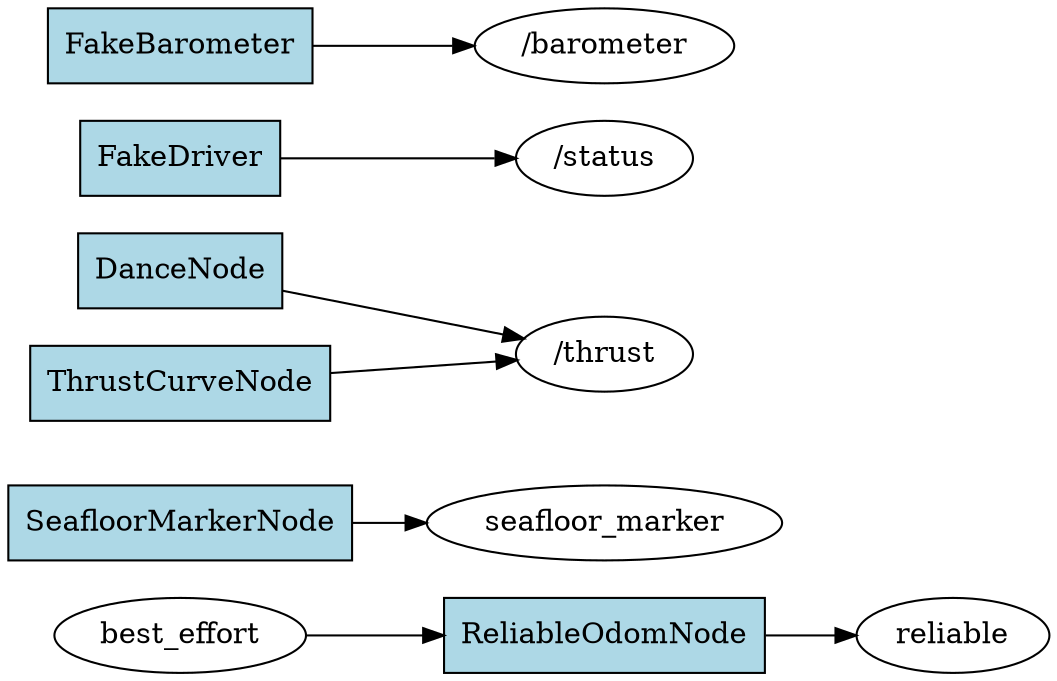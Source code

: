 digraph ROS2_Computation_Graph {
  rankdir=LR;
  node [shape=box, style=filled, fillcolor=lightgray];
  "best_effort" [shape=ellipse, fillcolor=white];
  "best_effort" -> "ReliableOdomNode";
  "reliable" [shape=ellipse, fillcolor=white];
  "ReliableOdomNode" -> "reliable";
  "seafloor_marker" [shape=ellipse, fillcolor=white];
  "SeafloorMarkerNode" -> "seafloor_marker";
  "/thrust" [shape=ellipse, fillcolor=white];
  "DanceNode" -> "/thrust";
  "ThrustCurveNode" -> "/thrust";
  "/status" [shape=ellipse, fillcolor=white];
  "FakeDriver" -> "/status";
  "/barometer" [shape=ellipse, fillcolor=white];
  "FakeBarometer" -> "/barometer";
  "FakeBarometer" [shape=box, fillcolor=lightblue];
  "SeafloorMarkerNode" [shape=box, fillcolor=lightblue];
  "ReliableOdomNode" [shape=box, fillcolor=lightblue];
  "DanceNode" [shape=box, fillcolor=lightblue];
  "FakeDriver" [shape=box, fillcolor=lightblue];
  "ThrustCurveNode" [shape=box, fillcolor=lightblue];
}